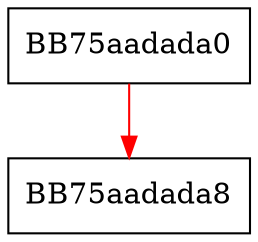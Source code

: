 digraph WritePartialFinishTag {
  node [shape="box"];
  graph [splines=ortho];
  BB75aadada0 -> BB75aadada8 [color="red"];
}